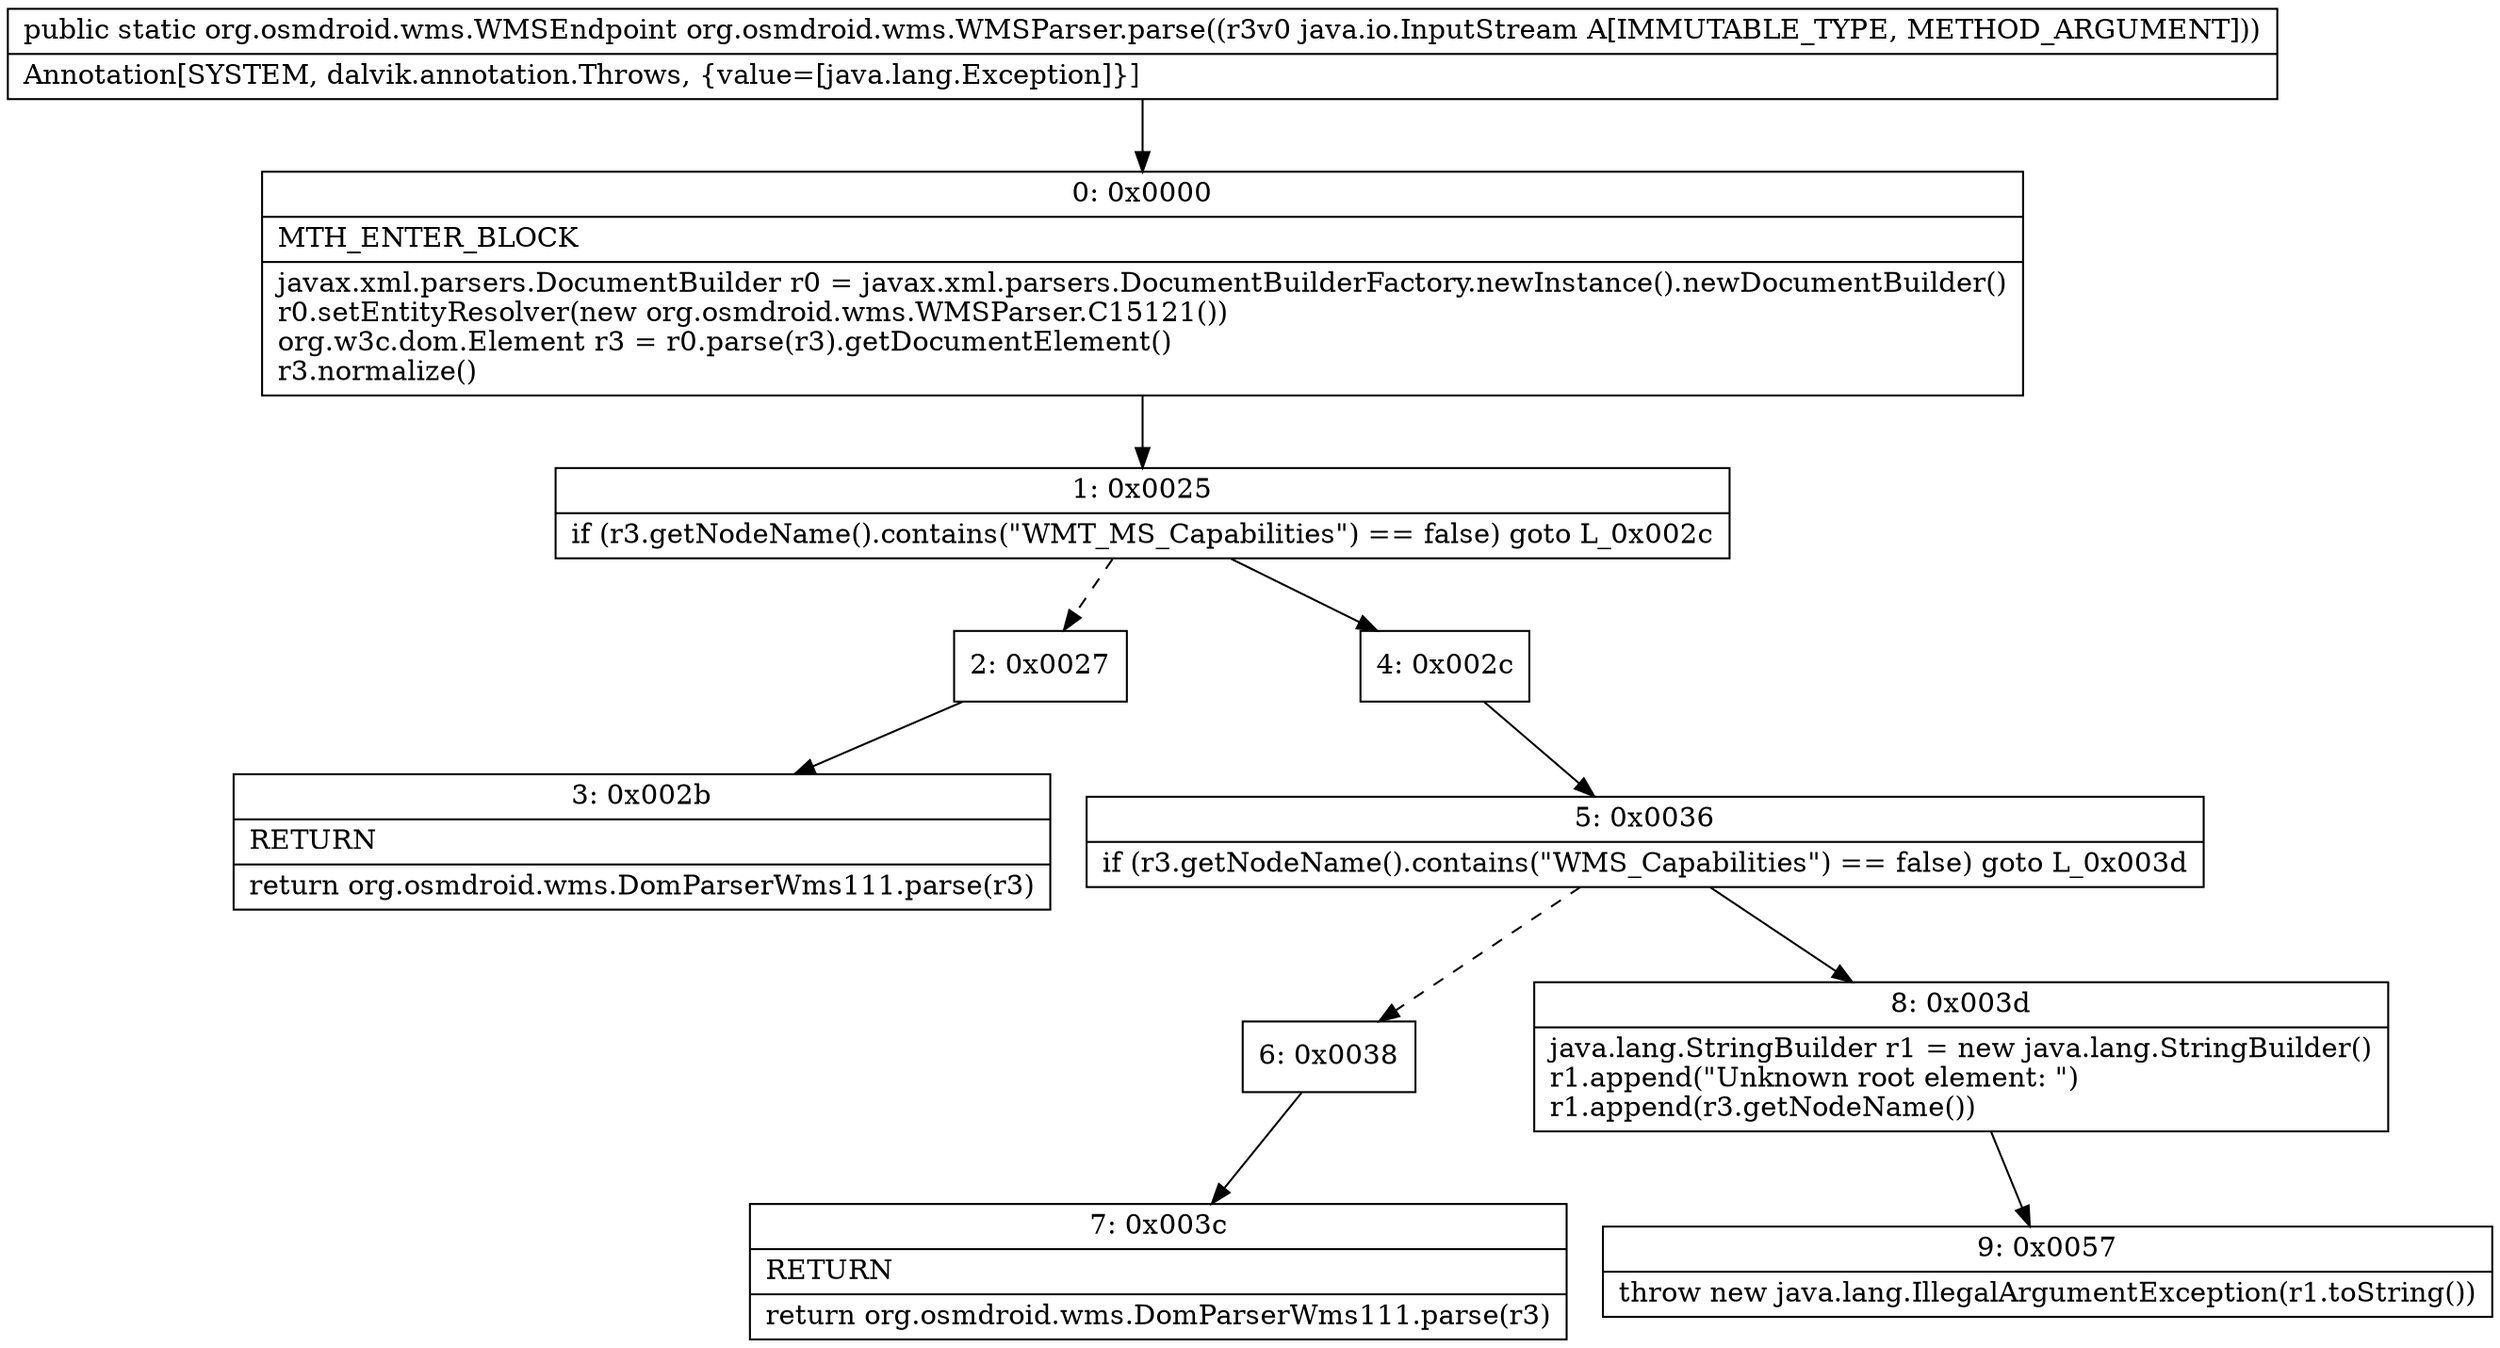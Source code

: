 digraph "CFG fororg.osmdroid.wms.WMSParser.parse(Ljava\/io\/InputStream;)Lorg\/osmdroid\/wms\/WMSEndpoint;" {
Node_0 [shape=record,label="{0\:\ 0x0000|MTH_ENTER_BLOCK\l|javax.xml.parsers.DocumentBuilder r0 = javax.xml.parsers.DocumentBuilderFactory.newInstance().newDocumentBuilder()\lr0.setEntityResolver(new org.osmdroid.wms.WMSParser.C15121())\lorg.w3c.dom.Element r3 = r0.parse(r3).getDocumentElement()\lr3.normalize()\l}"];
Node_1 [shape=record,label="{1\:\ 0x0025|if (r3.getNodeName().contains(\"WMT_MS_Capabilities\") == false) goto L_0x002c\l}"];
Node_2 [shape=record,label="{2\:\ 0x0027}"];
Node_3 [shape=record,label="{3\:\ 0x002b|RETURN\l|return org.osmdroid.wms.DomParserWms111.parse(r3)\l}"];
Node_4 [shape=record,label="{4\:\ 0x002c}"];
Node_5 [shape=record,label="{5\:\ 0x0036|if (r3.getNodeName().contains(\"WMS_Capabilities\") == false) goto L_0x003d\l}"];
Node_6 [shape=record,label="{6\:\ 0x0038}"];
Node_7 [shape=record,label="{7\:\ 0x003c|RETURN\l|return org.osmdroid.wms.DomParserWms111.parse(r3)\l}"];
Node_8 [shape=record,label="{8\:\ 0x003d|java.lang.StringBuilder r1 = new java.lang.StringBuilder()\lr1.append(\"Unknown root element: \")\lr1.append(r3.getNodeName())\l}"];
Node_9 [shape=record,label="{9\:\ 0x0057|throw new java.lang.IllegalArgumentException(r1.toString())\l}"];
MethodNode[shape=record,label="{public static org.osmdroid.wms.WMSEndpoint org.osmdroid.wms.WMSParser.parse((r3v0 java.io.InputStream A[IMMUTABLE_TYPE, METHOD_ARGUMENT]))  | Annotation[SYSTEM, dalvik.annotation.Throws, \{value=[java.lang.Exception]\}]\l}"];
MethodNode -> Node_0;
Node_0 -> Node_1;
Node_1 -> Node_2[style=dashed];
Node_1 -> Node_4;
Node_2 -> Node_3;
Node_4 -> Node_5;
Node_5 -> Node_6[style=dashed];
Node_5 -> Node_8;
Node_6 -> Node_7;
Node_8 -> Node_9;
}

